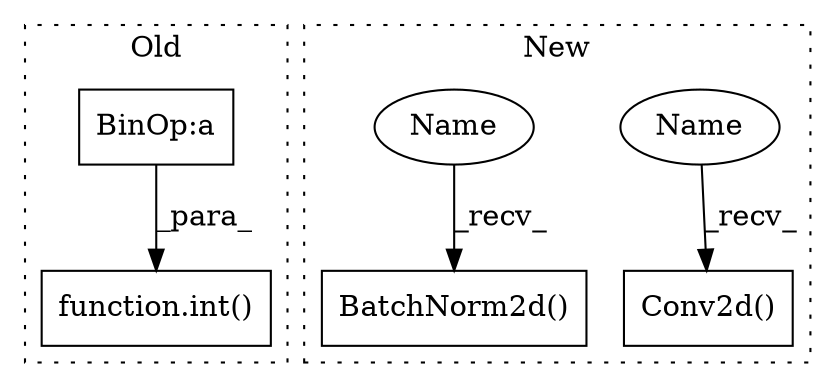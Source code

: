digraph G {
subgraph cluster0 {
1 [label="function.int()" a="75" s="6069,6097" l="4,1" shape="box"];
3 [label="BinOp:a" a="82" s="6081" l="3" shape="box"];
label = "Old";
style="dotted";
}
subgraph cluster1 {
2 [label="BatchNorm2d()" a="75" s="1542,1567" l="15,1" shape="box"];
4 [label="Conv2d()" a="75" s="1256,1286" l="10,107" shape="box"];
5 [label="Name" a="87" s="1256" l="2" shape="ellipse"];
6 [label="Name" a="87" s="1542" l="2" shape="ellipse"];
label = "New";
style="dotted";
}
3 -> 1 [label="_para_"];
5 -> 4 [label="_recv_"];
6 -> 2 [label="_recv_"];
}